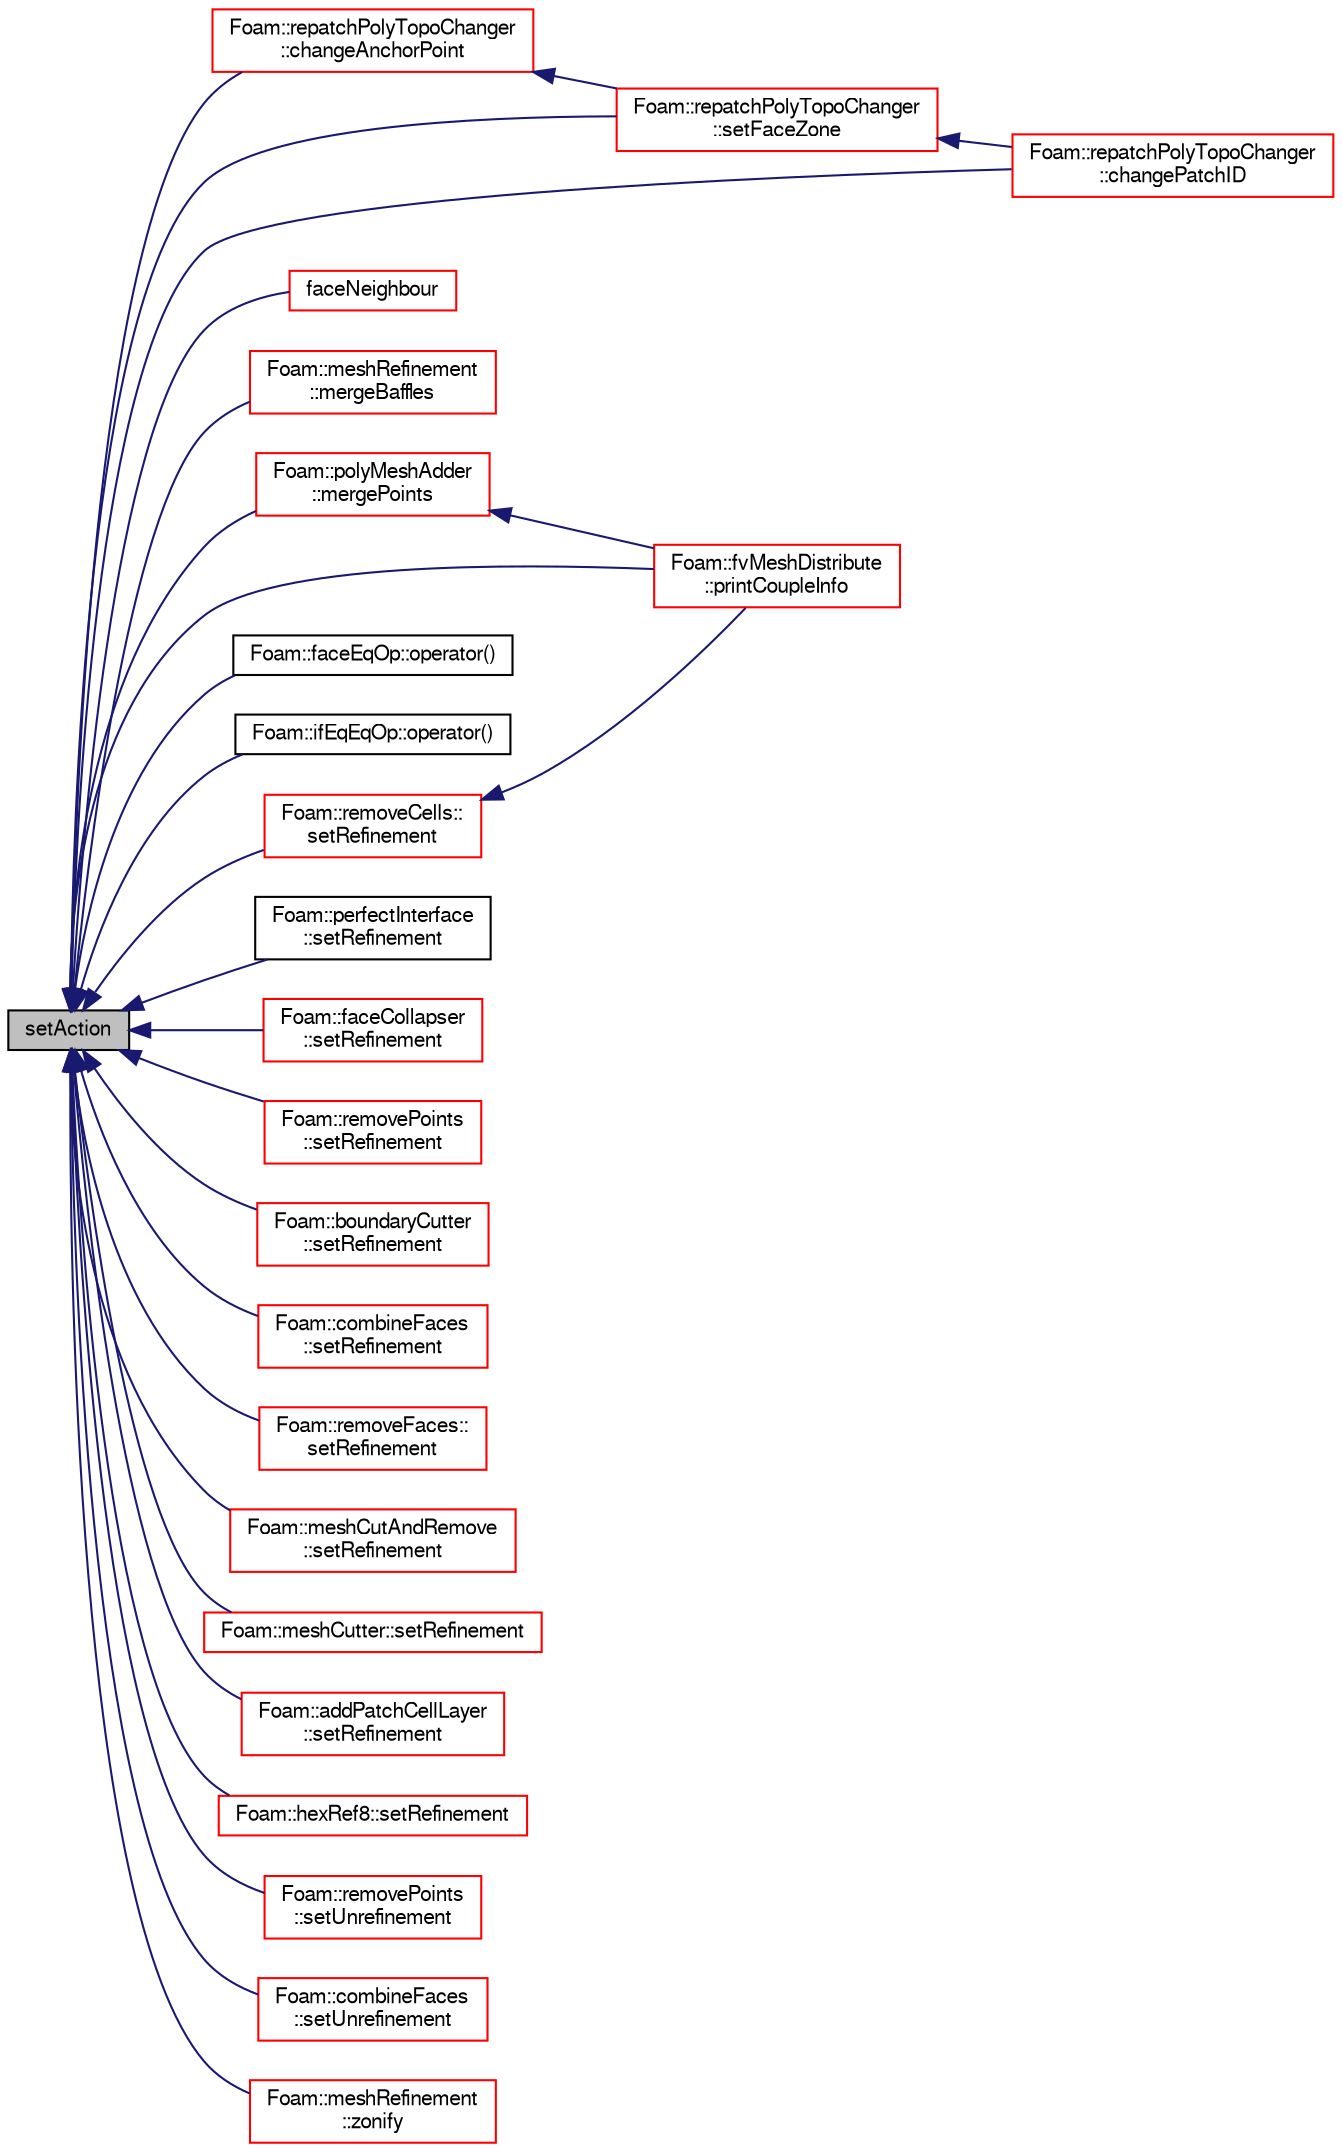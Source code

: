 digraph "setAction"
{
  bgcolor="transparent";
  edge [fontname="FreeSans",fontsize="10",labelfontname="FreeSans",labelfontsize="10"];
  node [fontname="FreeSans",fontsize="10",shape=record];
  rankdir="LR";
  Node1443 [label="setAction",height=0.2,width=0.4,color="black", fillcolor="grey75", style="filled", fontcolor="black"];
  Node1443 -> Node1444 [dir="back",color="midnightblue",fontsize="10",style="solid",fontname="FreeSans"];
  Node1444 [label="Foam::repatchPolyTopoChanger\l::changeAnchorPoint",height=0.2,width=0.4,color="red",URL="$a21738.html#a085eccc1946391439db822d350f1702e",tooltip="Change anchor point (zero&#39;th point of face) for a boundary face. "];
  Node1444 -> Node1445 [dir="back",color="midnightblue",fontsize="10",style="solid",fontname="FreeSans"];
  Node1445 [label="Foam::repatchPolyTopoChanger\l::setFaceZone",height=0.2,width=0.4,color="red",URL="$a21738.html#af008e8e6eeeba35744ac133ae9d95bbc",tooltip="Set zone ID for a face. "];
  Node1445 -> Node1446 [dir="back",color="midnightblue",fontsize="10",style="solid",fontname="FreeSans"];
  Node1446 [label="Foam::repatchPolyTopoChanger\l::changePatchID",height=0.2,width=0.4,color="red",URL="$a21738.html#a0e422d65d38d06483bef5c596b607eb2",tooltip="Change patch ID for a boundary face. Note: patchID should be in new. "];
  Node1443 -> Node1446 [dir="back",color="midnightblue",fontsize="10",style="solid",fontname="FreeSans"];
  Node1443 -> Node1454 [dir="back",color="midnightblue",fontsize="10",style="solid",fontname="FreeSans"];
  Node1454 [label="faceNeighbour",height=0.2,width=0.4,color="red",URL="$a21678.html#ac0226836c6afb225e82b34f85b7c5d2c"];
  Node1443 -> Node1458 [dir="back",color="midnightblue",fontsize="10",style="solid",fontname="FreeSans"];
  Node1458 [label="Foam::meshRefinement\l::mergeBaffles",height=0.2,width=0.4,color="red",URL="$a24662.html#aa959f1ef1377d3a4eaac5ff099280e50",tooltip="Merge baffles. Gets pairs of faces. "];
  Node1443 -> Node1463 [dir="back",color="midnightblue",fontsize="10",style="solid",fontname="FreeSans"];
  Node1463 [label="Foam::polyMeshAdder\l::mergePoints",height=0.2,width=0.4,color="red",URL="$a21594.html#a4a56041144898b62dd90a030e2143d1a",tooltip="Helper: Merge points. "];
  Node1463 -> Node1466 [dir="back",color="midnightblue",fontsize="10",style="solid",fontname="FreeSans"];
  Node1466 [label="Foam::fvMeshDistribute\l::printCoupleInfo",height=0.2,width=0.4,color="red",URL="$a21454.html#a0b2e9e5ba94679bbc5d807ecf02687e2",tooltip="Print some info on coupling data. "];
  Node1443 -> Node1473 [dir="back",color="midnightblue",fontsize="10",style="solid",fontname="FreeSans"];
  Node1473 [label="Foam::faceEqOp::operator()",height=0.2,width=0.4,color="black",URL="$a21718.html#a2bca5855a51bffee2f0fe2aacc4aba10"];
  Node1443 -> Node1474 [dir="back",color="midnightblue",fontsize="10",style="solid",fontname="FreeSans"];
  Node1474 [label="Foam::ifEqEqOp::operator()",height=0.2,width=0.4,color="black",URL="$a21650.html#a11b523ea721588ff21a031254c7eb98b"];
  Node1443 -> Node1466 [dir="back",color="midnightblue",fontsize="10",style="solid",fontname="FreeSans"];
  Node1443 -> Node1445 [dir="back",color="midnightblue",fontsize="10",style="solid",fontname="FreeSans"];
  Node1443 -> Node1475 [dir="back",color="midnightblue",fontsize="10",style="solid",fontname="FreeSans"];
  Node1475 [label="Foam::removeCells::\lsetRefinement",height=0.2,width=0.4,color="red",URL="$a21698.html#a1fa7db25391bd44913e7d03a77e2c45b",tooltip="Play commands into polyTopoChange to remove cells. "];
  Node1475 -> Node1466 [dir="back",color="midnightblue",fontsize="10",style="solid",fontname="FreeSans"];
  Node1443 -> Node1483 [dir="back",color="midnightblue",fontsize="10",style="solid",fontname="FreeSans"];
  Node1483 [label="Foam::perfectInterface\l::setRefinement",height=0.2,width=0.4,color="black",URL="$a21586.html#a7253b581bef08b26159ea0e738a8883a",tooltip="Insert the layer addition/removal instructions. "];
  Node1443 -> Node1484 [dir="back",color="midnightblue",fontsize="10",style="solid",fontname="FreeSans"];
  Node1484 [label="Foam::faceCollapser\l::setRefinement",height=0.2,width=0.4,color="red",URL="$a21646.html#a4eb4757ecb940ebe87d1e45559d1bad1",tooltip="Collapse faces along endpoints. Play commands into. "];
  Node1443 -> Node1486 [dir="back",color="midnightblue",fontsize="10",style="solid",fontname="FreeSans"];
  Node1486 [label="Foam::removePoints\l::setRefinement",height=0.2,width=0.4,color="red",URL="$a21722.html#a9e4bbed42eb828caa39cf0e1c437bb88",tooltip="Play commands into polyTopoChange to remove points. Gets. "];
  Node1443 -> Node1500 [dir="back",color="midnightblue",fontsize="10",style="solid",fontname="FreeSans"];
  Node1500 [label="Foam::boundaryCutter\l::setRefinement",height=0.2,width=0.4,color="red",URL="$a21498.html#ae6930353f029f71d7726d9992c9538f9",tooltip="Do actual cutting with cut description. Inserts mesh changes. "];
  Node1443 -> Node1502 [dir="back",color="midnightblue",fontsize="10",style="solid",fontname="FreeSans"];
  Node1502 [label="Foam::combineFaces\l::setRefinement",height=0.2,width=0.4,color="red",URL="$a21634.html#a67d2bb0d6cac2b27ae250df417ef6942",tooltip="Play commands into polyTopoChange to combine faces. Gets. "];
  Node1443 -> Node1506 [dir="back",color="midnightblue",fontsize="10",style="solid",fontname="FreeSans"];
  Node1506 [label="Foam::removeFaces::\lsetRefinement",height=0.2,width=0.4,color="red",URL="$a21702.html#aa64a3bc5eb9317256be6646095e690d9",tooltip="Play commands into polyTopoChange to remove faces. "];
  Node1443 -> Node1517 [dir="back",color="midnightblue",fontsize="10",style="solid",fontname="FreeSans"];
  Node1517 [label="Foam::meshCutAndRemove\l::setRefinement",height=0.2,width=0.4,color="red",URL="$a21502.html#a5b289474e53287a9460c322f12434dec",tooltip="Do actual cutting with cut description. Inserts mesh changes. "];
  Node1443 -> Node1519 [dir="back",color="midnightblue",fontsize="10",style="solid",fontname="FreeSans"];
  Node1519 [label="Foam::meshCutter::setRefinement",height=0.2,width=0.4,color="red",URL="$a21506.html#ad6964ecaeb84631835d8a4e51bf706bb",tooltip="Do actual cutting with cut description. Inserts mesh changes. "];
  Node1443 -> Node1524 [dir="back",color="midnightblue",fontsize="10",style="solid",fontname="FreeSans"];
  Node1524 [label="Foam::addPatchCellLayer\l::setRefinement",height=0.2,width=0.4,color="red",URL="$a21626.html#a9488cb0518f21b76444c508cc9658d64",tooltip="Play commands into polyTopoChange to create layers on top. "];
  Node1443 -> Node1534 [dir="back",color="midnightblue",fontsize="10",style="solid",fontname="FreeSans"];
  Node1534 [label="Foam::hexRef8::setRefinement",height=0.2,width=0.4,color="red",URL="$a21654.html#a59cb8a999be096950b6cc4f7c457426b",tooltip="Insert refinement. All selected cells will be split into 8. "];
  Node1443 -> Node1535 [dir="back",color="midnightblue",fontsize="10",style="solid",fontname="FreeSans"];
  Node1535 [label="Foam::removePoints\l::setUnrefinement",height=0.2,width=0.4,color="red",URL="$a21722.html#a56023116300115f668b5a3d17c675fb0",tooltip="Restore selected faces and vertices. "];
  Node1443 -> Node1538 [dir="back",color="midnightblue",fontsize="10",style="solid",fontname="FreeSans"];
  Node1538 [label="Foam::combineFaces\l::setUnrefinement",height=0.2,width=0.4,color="red",URL="$a21634.html#a5e5e6cc1f97c15b7bffabbda6a33b863",tooltip="Play commands into polyTopoChange to reinsert original faces. "];
  Node1443 -> Node1540 [dir="back",color="midnightblue",fontsize="10",style="solid",fontname="FreeSans"];
  Node1540 [label="Foam::meshRefinement\l::zonify",height=0.2,width=0.4,color="red",URL="$a24662.html#a90cf965dfe02eb20f11a4a8c6035747f",tooltip="Put faces/cells into zones according to surface specification. "];
}
